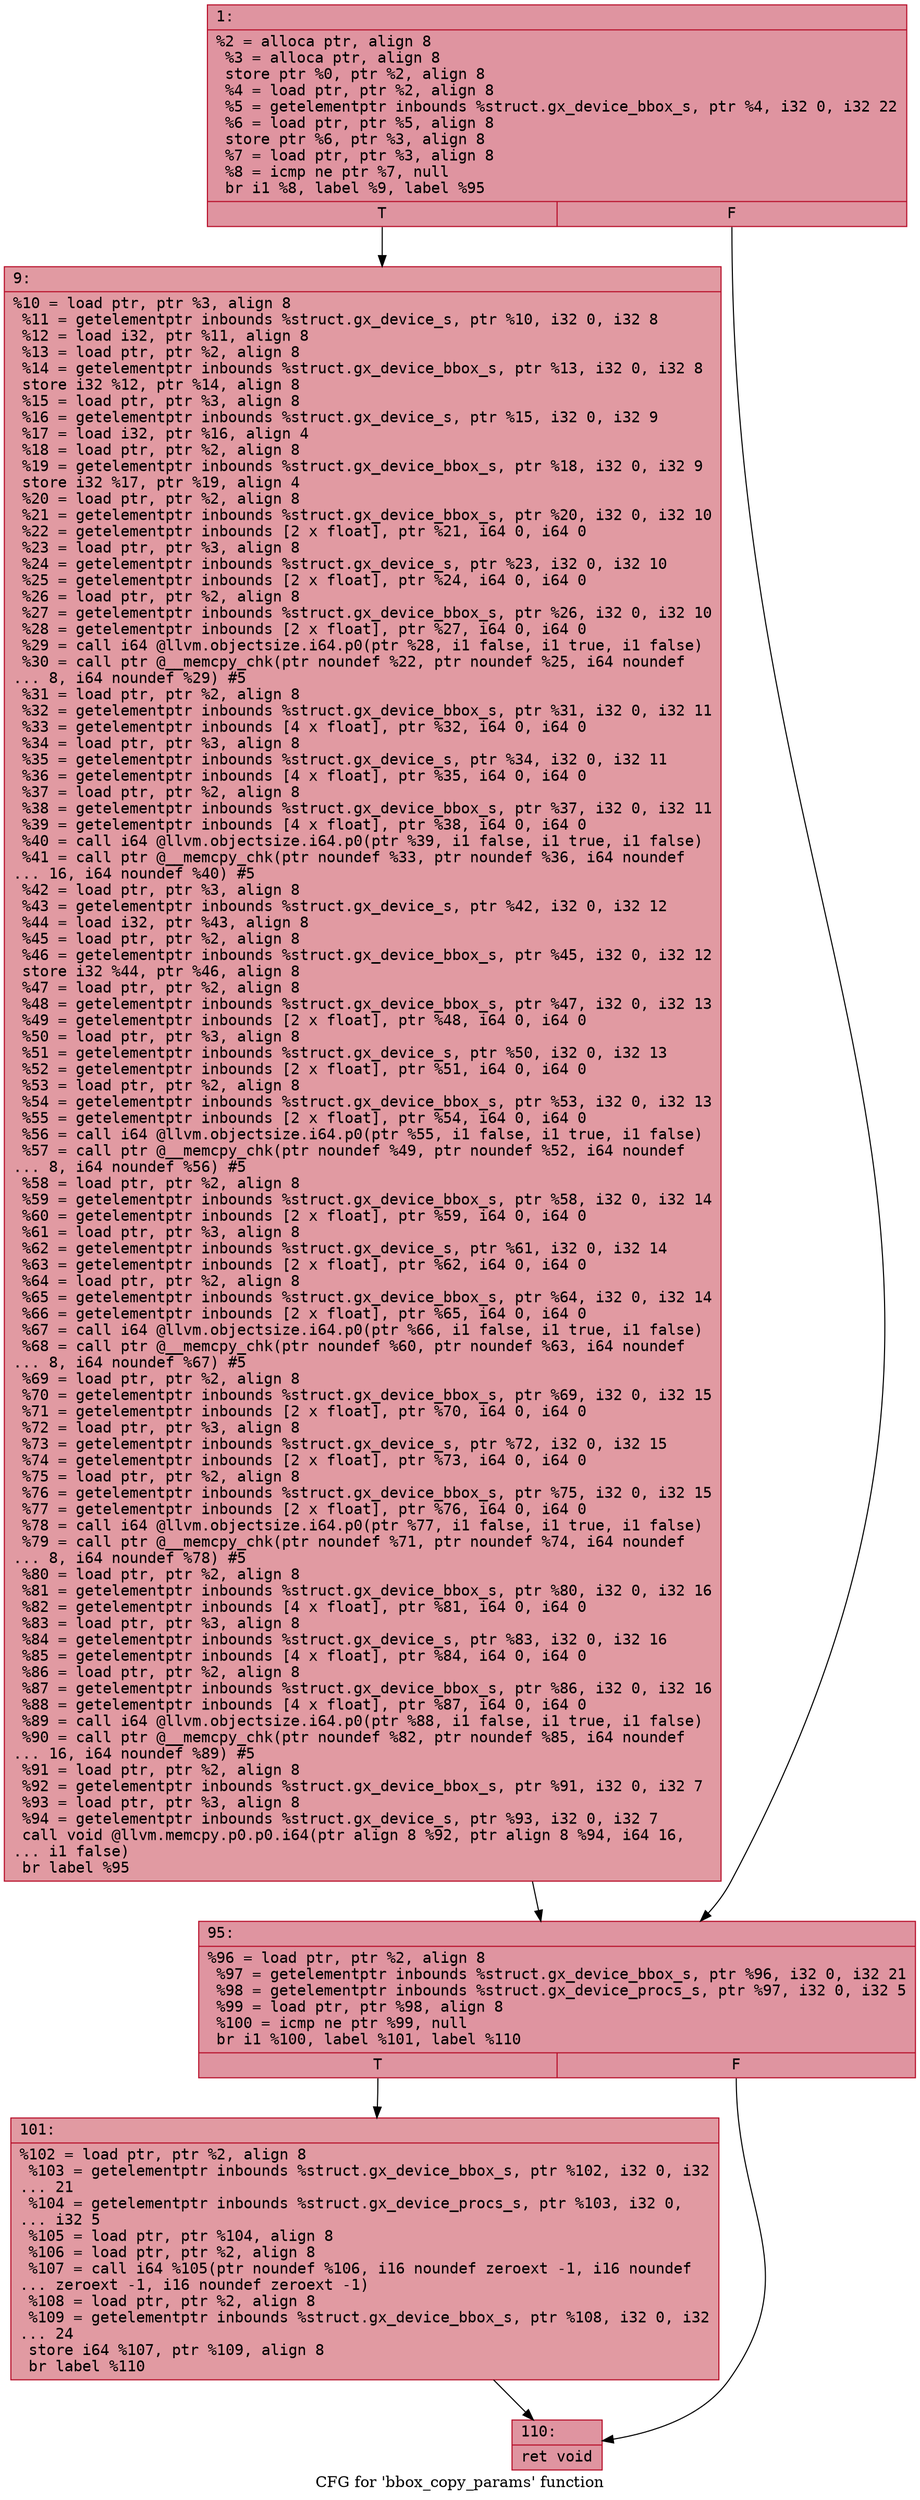 digraph "CFG for 'bbox_copy_params' function" {
	label="CFG for 'bbox_copy_params' function";

	Node0x60000323e5d0 [shape=record,color="#b70d28ff", style=filled, fillcolor="#b70d2870" fontname="Courier",label="{1:\l|  %2 = alloca ptr, align 8\l  %3 = alloca ptr, align 8\l  store ptr %0, ptr %2, align 8\l  %4 = load ptr, ptr %2, align 8\l  %5 = getelementptr inbounds %struct.gx_device_bbox_s, ptr %4, i32 0, i32 22\l  %6 = load ptr, ptr %5, align 8\l  store ptr %6, ptr %3, align 8\l  %7 = load ptr, ptr %3, align 8\l  %8 = icmp ne ptr %7, null\l  br i1 %8, label %9, label %95\l|{<s0>T|<s1>F}}"];
	Node0x60000323e5d0:s0 -> Node0x60000323e620[tooltip="1 -> 9\nProbability 62.50%" ];
	Node0x60000323e5d0:s1 -> Node0x60000323e670[tooltip="1 -> 95\nProbability 37.50%" ];
	Node0x60000323e620 [shape=record,color="#b70d28ff", style=filled, fillcolor="#bb1b2c70" fontname="Courier",label="{9:\l|  %10 = load ptr, ptr %3, align 8\l  %11 = getelementptr inbounds %struct.gx_device_s, ptr %10, i32 0, i32 8\l  %12 = load i32, ptr %11, align 8\l  %13 = load ptr, ptr %2, align 8\l  %14 = getelementptr inbounds %struct.gx_device_bbox_s, ptr %13, i32 0, i32 8\l  store i32 %12, ptr %14, align 8\l  %15 = load ptr, ptr %3, align 8\l  %16 = getelementptr inbounds %struct.gx_device_s, ptr %15, i32 0, i32 9\l  %17 = load i32, ptr %16, align 4\l  %18 = load ptr, ptr %2, align 8\l  %19 = getelementptr inbounds %struct.gx_device_bbox_s, ptr %18, i32 0, i32 9\l  store i32 %17, ptr %19, align 4\l  %20 = load ptr, ptr %2, align 8\l  %21 = getelementptr inbounds %struct.gx_device_bbox_s, ptr %20, i32 0, i32 10\l  %22 = getelementptr inbounds [2 x float], ptr %21, i64 0, i64 0\l  %23 = load ptr, ptr %3, align 8\l  %24 = getelementptr inbounds %struct.gx_device_s, ptr %23, i32 0, i32 10\l  %25 = getelementptr inbounds [2 x float], ptr %24, i64 0, i64 0\l  %26 = load ptr, ptr %2, align 8\l  %27 = getelementptr inbounds %struct.gx_device_bbox_s, ptr %26, i32 0, i32 10\l  %28 = getelementptr inbounds [2 x float], ptr %27, i64 0, i64 0\l  %29 = call i64 @llvm.objectsize.i64.p0(ptr %28, i1 false, i1 true, i1 false)\l  %30 = call ptr @__memcpy_chk(ptr noundef %22, ptr noundef %25, i64 noundef\l... 8, i64 noundef %29) #5\l  %31 = load ptr, ptr %2, align 8\l  %32 = getelementptr inbounds %struct.gx_device_bbox_s, ptr %31, i32 0, i32 11\l  %33 = getelementptr inbounds [4 x float], ptr %32, i64 0, i64 0\l  %34 = load ptr, ptr %3, align 8\l  %35 = getelementptr inbounds %struct.gx_device_s, ptr %34, i32 0, i32 11\l  %36 = getelementptr inbounds [4 x float], ptr %35, i64 0, i64 0\l  %37 = load ptr, ptr %2, align 8\l  %38 = getelementptr inbounds %struct.gx_device_bbox_s, ptr %37, i32 0, i32 11\l  %39 = getelementptr inbounds [4 x float], ptr %38, i64 0, i64 0\l  %40 = call i64 @llvm.objectsize.i64.p0(ptr %39, i1 false, i1 true, i1 false)\l  %41 = call ptr @__memcpy_chk(ptr noundef %33, ptr noundef %36, i64 noundef\l... 16, i64 noundef %40) #5\l  %42 = load ptr, ptr %3, align 8\l  %43 = getelementptr inbounds %struct.gx_device_s, ptr %42, i32 0, i32 12\l  %44 = load i32, ptr %43, align 8\l  %45 = load ptr, ptr %2, align 8\l  %46 = getelementptr inbounds %struct.gx_device_bbox_s, ptr %45, i32 0, i32 12\l  store i32 %44, ptr %46, align 8\l  %47 = load ptr, ptr %2, align 8\l  %48 = getelementptr inbounds %struct.gx_device_bbox_s, ptr %47, i32 0, i32 13\l  %49 = getelementptr inbounds [2 x float], ptr %48, i64 0, i64 0\l  %50 = load ptr, ptr %3, align 8\l  %51 = getelementptr inbounds %struct.gx_device_s, ptr %50, i32 0, i32 13\l  %52 = getelementptr inbounds [2 x float], ptr %51, i64 0, i64 0\l  %53 = load ptr, ptr %2, align 8\l  %54 = getelementptr inbounds %struct.gx_device_bbox_s, ptr %53, i32 0, i32 13\l  %55 = getelementptr inbounds [2 x float], ptr %54, i64 0, i64 0\l  %56 = call i64 @llvm.objectsize.i64.p0(ptr %55, i1 false, i1 true, i1 false)\l  %57 = call ptr @__memcpy_chk(ptr noundef %49, ptr noundef %52, i64 noundef\l... 8, i64 noundef %56) #5\l  %58 = load ptr, ptr %2, align 8\l  %59 = getelementptr inbounds %struct.gx_device_bbox_s, ptr %58, i32 0, i32 14\l  %60 = getelementptr inbounds [2 x float], ptr %59, i64 0, i64 0\l  %61 = load ptr, ptr %3, align 8\l  %62 = getelementptr inbounds %struct.gx_device_s, ptr %61, i32 0, i32 14\l  %63 = getelementptr inbounds [2 x float], ptr %62, i64 0, i64 0\l  %64 = load ptr, ptr %2, align 8\l  %65 = getelementptr inbounds %struct.gx_device_bbox_s, ptr %64, i32 0, i32 14\l  %66 = getelementptr inbounds [2 x float], ptr %65, i64 0, i64 0\l  %67 = call i64 @llvm.objectsize.i64.p0(ptr %66, i1 false, i1 true, i1 false)\l  %68 = call ptr @__memcpy_chk(ptr noundef %60, ptr noundef %63, i64 noundef\l... 8, i64 noundef %67) #5\l  %69 = load ptr, ptr %2, align 8\l  %70 = getelementptr inbounds %struct.gx_device_bbox_s, ptr %69, i32 0, i32 15\l  %71 = getelementptr inbounds [2 x float], ptr %70, i64 0, i64 0\l  %72 = load ptr, ptr %3, align 8\l  %73 = getelementptr inbounds %struct.gx_device_s, ptr %72, i32 0, i32 15\l  %74 = getelementptr inbounds [2 x float], ptr %73, i64 0, i64 0\l  %75 = load ptr, ptr %2, align 8\l  %76 = getelementptr inbounds %struct.gx_device_bbox_s, ptr %75, i32 0, i32 15\l  %77 = getelementptr inbounds [2 x float], ptr %76, i64 0, i64 0\l  %78 = call i64 @llvm.objectsize.i64.p0(ptr %77, i1 false, i1 true, i1 false)\l  %79 = call ptr @__memcpy_chk(ptr noundef %71, ptr noundef %74, i64 noundef\l... 8, i64 noundef %78) #5\l  %80 = load ptr, ptr %2, align 8\l  %81 = getelementptr inbounds %struct.gx_device_bbox_s, ptr %80, i32 0, i32 16\l  %82 = getelementptr inbounds [4 x float], ptr %81, i64 0, i64 0\l  %83 = load ptr, ptr %3, align 8\l  %84 = getelementptr inbounds %struct.gx_device_s, ptr %83, i32 0, i32 16\l  %85 = getelementptr inbounds [4 x float], ptr %84, i64 0, i64 0\l  %86 = load ptr, ptr %2, align 8\l  %87 = getelementptr inbounds %struct.gx_device_bbox_s, ptr %86, i32 0, i32 16\l  %88 = getelementptr inbounds [4 x float], ptr %87, i64 0, i64 0\l  %89 = call i64 @llvm.objectsize.i64.p0(ptr %88, i1 false, i1 true, i1 false)\l  %90 = call ptr @__memcpy_chk(ptr noundef %82, ptr noundef %85, i64 noundef\l... 16, i64 noundef %89) #5\l  %91 = load ptr, ptr %2, align 8\l  %92 = getelementptr inbounds %struct.gx_device_bbox_s, ptr %91, i32 0, i32 7\l  %93 = load ptr, ptr %3, align 8\l  %94 = getelementptr inbounds %struct.gx_device_s, ptr %93, i32 0, i32 7\l  call void @llvm.memcpy.p0.p0.i64(ptr align 8 %92, ptr align 8 %94, i64 16,\l... i1 false)\l  br label %95\l}"];
	Node0x60000323e620 -> Node0x60000323e670[tooltip="9 -> 95\nProbability 100.00%" ];
	Node0x60000323e670 [shape=record,color="#b70d28ff", style=filled, fillcolor="#b70d2870" fontname="Courier",label="{95:\l|  %96 = load ptr, ptr %2, align 8\l  %97 = getelementptr inbounds %struct.gx_device_bbox_s, ptr %96, i32 0, i32 21\l  %98 = getelementptr inbounds %struct.gx_device_procs_s, ptr %97, i32 0, i32 5\l  %99 = load ptr, ptr %98, align 8\l  %100 = icmp ne ptr %99, null\l  br i1 %100, label %101, label %110\l|{<s0>T|<s1>F}}"];
	Node0x60000323e670:s0 -> Node0x60000323e6c0[tooltip="95 -> 101\nProbability 62.50%" ];
	Node0x60000323e670:s1 -> Node0x60000323e710[tooltip="95 -> 110\nProbability 37.50%" ];
	Node0x60000323e6c0 [shape=record,color="#b70d28ff", style=filled, fillcolor="#bb1b2c70" fontname="Courier",label="{101:\l|  %102 = load ptr, ptr %2, align 8\l  %103 = getelementptr inbounds %struct.gx_device_bbox_s, ptr %102, i32 0, i32\l... 21\l  %104 = getelementptr inbounds %struct.gx_device_procs_s, ptr %103, i32 0,\l... i32 5\l  %105 = load ptr, ptr %104, align 8\l  %106 = load ptr, ptr %2, align 8\l  %107 = call i64 %105(ptr noundef %106, i16 noundef zeroext -1, i16 noundef\l... zeroext -1, i16 noundef zeroext -1)\l  %108 = load ptr, ptr %2, align 8\l  %109 = getelementptr inbounds %struct.gx_device_bbox_s, ptr %108, i32 0, i32\l... 24\l  store i64 %107, ptr %109, align 8\l  br label %110\l}"];
	Node0x60000323e6c0 -> Node0x60000323e710[tooltip="101 -> 110\nProbability 100.00%" ];
	Node0x60000323e710 [shape=record,color="#b70d28ff", style=filled, fillcolor="#b70d2870" fontname="Courier",label="{110:\l|  ret void\l}"];
}
